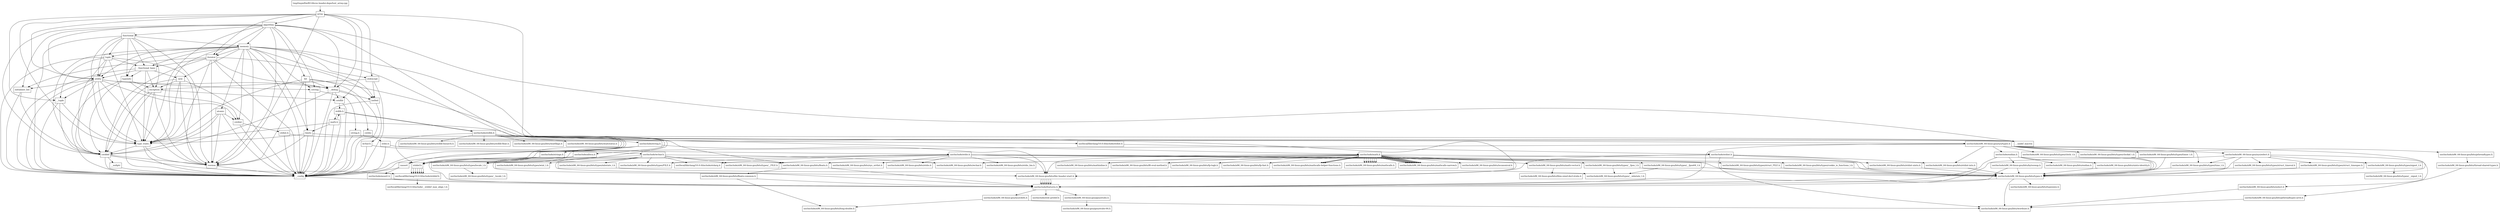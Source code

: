 digraph "dependencies" {
  header_1 [ shape="box", label="array"];
  header_0 [ shape="box", label="tmp/tmpw8iwRO.libcxx.header.deps/test_array.cpp"];
  header_2 [ shape="box", label="__config"];
  header_3 [ shape="box", label="usr/include/features.h"];
  header_4 [ shape="box", label="usr/include/stdc-predef.h"];
  header_5 [ shape="box", label="usr/include/x86_64-linux-gnu/sys/cdefs.h"];
  header_6 [ shape="box", label="usr/include/x86_64-linux-gnu/bits/wordsize.h"];
  header_7 [ shape="box", label="usr/include/x86_64-linux-gnu/bits/long-double.h"];
  header_8 [ shape="box", label="usr/include/x86_64-linux-gnu/gnu/stubs.h"];
  header_9 [ shape="box", label="usr/include/x86_64-linux-gnu/gnu/stubs-64.h"];
  header_11 [ shape="box", label="__tuple"];
  header_12 [ shape="box", label="cstddef"];
  header_13 [ shape="box", label="version"];
  header_14 [ shape="box", label="usr/local/lib/clang/10.0.0/include/stddef.h"];
  header_15 [ shape="box", label="usr/local/lib/clang/10.0.0/include/__stddef_max_align_t.h"];
  header_16 [ shape="box", label="__nullptr"];
  header_17 [ shape="box", label="type_traits"];
  header_18 [ shape="box", label="utility"];
  header_19 [ shape="box", label="initializer_list"];
  header_20 [ shape="box", label="cstring"];
  header_21 [ shape="box", label="string.h"];
  header_22 [ shape="box", label="usr/include/string.h"];
  header_23 [ shape="box", label="usr/include/x86_64-linux-gnu/bits/libc-header-start.h"];
  header_24 [ shape="box", label="stddef.h"];
  header_25 [ shape="box", label="usr/include/x86_64-linux-gnu/bits/types/locale_t.h"];
  header_26 [ shape="box", label="usr/include/x86_64-linux-gnu/bits/types/__locale_t.h"];
  header_27 [ shape="box", label="usr/include/strings.h"];
  header_28 [ shape="box", label="cstdint"];
  header_29 [ shape="box", label="stdint.h"];
  header_30 [ shape="box", label="usr/local/lib/clang/10.0.0/include/stdint.h"];
  header_31 [ shape="box", label="usr/include/stdint.h"];
  header_32 [ shape="box", label="usr/include/x86_64-linux-gnu/bits/types.h"];
  header_33 [ shape="box", label="usr/include/x86_64-linux-gnu/bits/typesizes.h"];
  header_34 [ shape="box", label="usr/include/x86_64-linux-gnu/bits/wchar.h"];
  header_35 [ shape="box", label="usr/include/x86_64-linux-gnu/bits/stdint-intn.h"];
  header_36 [ shape="box", label="usr/include/x86_64-linux-gnu/bits/stdint-uintn.h"];
  header_37 [ shape="box", label="__debug"];
  header_38 [ shape="box", label="iosfwd"];
  header_39 [ shape="box", label="wchar.h"];
  header_40 [ shape="box", label="usr/include/wchar.h"];
  header_41 [ shape="box", label="usr/include/x86_64-linux-gnu/bits/floatn.h"];
  header_42 [ shape="box", label="usr/include/x86_64-linux-gnu/bits/floatn-common.h"];
  header_43 [ shape="box", label="usr/local/lib/clang/10.0.0/include/stdarg.h"];
  header_44 [ shape="box", label="usr/include/x86_64-linux-gnu/bits/types/wint_t.h"];
  header_45 [ shape="box", label="usr/include/x86_64-linux-gnu/bits/types/mbstate_t.h"];
  header_46 [ shape="box", label="usr/include/x86_64-linux-gnu/bits/types/__mbstate_t.h"];
  header_47 [ shape="box", label="usr/include/x86_64-linux-gnu/bits/types/__FILE.h"];
  header_48 [ shape="box", label="usr/include/x86_64-linux-gnu/bits/types/FILE.h"];
  header_49 [ shape="box", label="cstdlib"];
  header_50 [ shape="box", label="stdlib.h"];
  header_51 [ shape="box", label="usr/include/stdlib.h"];
  header_52 [ shape="box", label="usr/include/x86_64-linux-gnu/bits/waitflags.h"];
  header_53 [ shape="box", label="usr/include/x86_64-linux-gnu/bits/waitstatus.h"];
  header_54 [ shape="box", label="usr/include/x86_64-linux-gnu/sys/types.h"];
  header_55 [ shape="box", label="usr/include/x86_64-linux-gnu/bits/types/clock_t.h"];
  header_56 [ shape="box", label="usr/include/x86_64-linux-gnu/bits/types/clockid_t.h"];
  header_57 [ shape="box", label="usr/include/x86_64-linux-gnu/bits/types/time_t.h"];
  header_58 [ shape="box", label="usr/include/x86_64-linux-gnu/bits/types/timer_t.h"];
  header_59 [ shape="box", label="usr/include/endian.h"];
  header_60 [ shape="box", label="usr/include/x86_64-linux-gnu/bits/endian.h"];
  header_61 [ shape="box", label="usr/include/x86_64-linux-gnu/bits/byteswap.h"];
  header_62 [ shape="box", label="usr/include/x86_64-linux-gnu/bits/uintn-identity.h"];
  header_63 [ shape="box", label="usr/include/x86_64-linux-gnu/sys/select.h"];
  header_64 [ shape="box", label="usr/include/x86_64-linux-gnu/bits/select.h"];
  header_65 [ shape="box", label="usr/include/x86_64-linux-gnu/bits/types/sigset_t.h"];
  header_66 [ shape="box", label="usr/include/x86_64-linux-gnu/bits/types/__sigset_t.h"];
  header_67 [ shape="box", label="usr/include/x86_64-linux-gnu/bits/types/struct_timeval.h"];
  header_68 [ shape="box", label="usr/include/x86_64-linux-gnu/bits/types/struct_timespec.h"];
  header_69 [ shape="box", label="usr/include/x86_64-linux-gnu/bits/pthreadtypes.h"];
  header_70 [ shape="box", label="usr/include/x86_64-linux-gnu/bits/thread-shared-types.h"];
  header_71 [ shape="box", label="usr/include/x86_64-linux-gnu/bits/pthreadtypes-arch.h"];
  header_72 [ shape="box", label="usr/include/alloca.h"];
  header_73 [ shape="box", label="usr/include/x86_64-linux-gnu/bits/stdlib-bsearch.h"];
  header_74 [ shape="box", label="usr/include/x86_64-linux-gnu/bits/stdlib-float.h"];
  header_75 [ shape="box", label="math.h"];
  header_76 [ shape="box", label="usr/include/math.h"];
  header_77 [ shape="box", label="usr/include/x86_64-linux-gnu/bits/math-vector.h"];
  header_78 [ shape="box", label="usr/include/x86_64-linux-gnu/bits/libm-simd-decl-stubs.h"];
  header_79 [ shape="box", label="usr/include/x86_64-linux-gnu/bits/flt-eval-method.h"];
  header_80 [ shape="box", label="usr/include/x86_64-linux-gnu/bits/fp-logb.h"];
  header_81 [ shape="box", label="usr/include/x86_64-linux-gnu/bits/fp-fast.h"];
  header_82 [ shape="box", label="usr/include/x86_64-linux-gnu/bits/mathcalls-helper-functions.h"];
  header_83 [ shape="box", label="usr/include/x86_64-linux-gnu/bits/mathcalls.h"];
  header_84 [ shape="box", label="usr/include/x86_64-linux-gnu/bits/mathcalls-narrow.h"];
  header_85 [ shape="box", label="usr/include/x86_64-linux-gnu/bits/iscanonical.h"];
  header_86 [ shape="box", label="usr/include/x86_64-linux-gnu/bits/mathinline.h"];
  header_87 [ shape="box", label="limits"];
  header_88 [ shape="box", label="__undef_macros"];
  header_89 [ shape="box", label="cstdio"];
  header_90 [ shape="box", label="stdio.h"];
  header_91 [ shape="box", label="usr/include/stdio.h"];
  header_92 [ shape="box", label="usr/include/x86_64-linux-gnu/bits/types/__fpos_t.h"];
  header_93 [ shape="box", label="usr/include/x86_64-linux-gnu/bits/types/__fpos64_t.h"];
  header_94 [ shape="box", label="usr/include/x86_64-linux-gnu/bits/types/struct_FILE.h"];
  header_95 [ shape="box", label="usr/include/x86_64-linux-gnu/bits/types/cookie_io_functions_t.h"];
  header_96 [ shape="box", label="usr/include/x86_64-linux-gnu/bits/stdio_lim.h"];
  header_97 [ shape="box", label="usr/include/x86_64-linux-gnu/bits/sys_errlist.h"];
  header_98 [ shape="box", label="usr/include/x86_64-linux-gnu/bits/stdio.h"];
  header_99 [ shape="box", label="iterator"];
  header_100 [ shape="box", label="__functional_base"];
  header_101 [ shape="box", label="typeinfo"];
  header_102 [ shape="box", label="exception"];
  header_103 [ shape="box", label="new"];
  header_104 [ shape="box", label="algorithm"];
  header_105 [ shape="box", label="memory"];
  header_106 [ shape="box", label="tuple"];
  header_107 [ shape="box", label="stdexcept"];
  header_108 [ shape="box", label="cassert"];
  header_109 [ shape="box", label="usr/include/assert.h"];
  header_110 [ shape="box", label="atomic"];
  header_111 [ shape="box", label="functional"];
  header_112 [ shape="box", label="bit"];
  header_54 -> header_3;
  header_54 -> header_32;
  header_54 -> header_55;
  header_54 -> header_56;
  header_54 -> header_57;
  header_54 -> header_58;
  header_54 -> header_24;
  header_54 -> header_35;
  header_54 -> header_59;
  header_54 -> header_63;
  header_54 -> header_69;
  header_90 -> header_2;
  header_90 -> header_91;
  header_92 -> header_32;
  header_92 -> header_46;
  header_41 -> header_3;
  header_41 -> header_42;
  header_16 -> header_2;
  header_1 -> header_2;
  header_1 -> header_11;
  header_1 -> header_17;
  header_1 -> header_18;
  header_1 -> header_99;
  header_1 -> header_104;
  header_1 -> header_107;
  header_1 -> header_49;
  header_1 -> header_13;
  header_1 -> header_37;
  header_27 -> header_3;
  header_27 -> header_24;
  header_27 -> header_25;
  header_110 -> header_2;
  header_110 -> header_12;
  header_110 -> header_28;
  header_110 -> header_17;
  header_110 -> header_13;
  header_14 -> header_15;
  header_61 -> header_3;
  header_61 -> header_32;
  header_101 -> header_2;
  header_101 -> header_102;
  header_101 -> header_12;
  header_101 -> header_28;
  header_109 -> header_3;
  header_32 -> header_3;
  header_32 -> header_6;
  header_32 -> header_33;
  header_99 -> header_2;
  header_99 -> header_38;
  header_99 -> header_100;
  header_99 -> header_17;
  header_99 -> header_12;
  header_99 -> header_19;
  header_99 -> header_13;
  header_99 -> header_37;
  header_64 -> header_6;
  header_91 -> header_23;
  header_91 -> header_24;
  header_91 -> header_43;
  header_91 -> header_32;
  header_91 -> header_92;
  header_91 -> header_93;
  header_91 -> header_47;
  header_91 -> header_48;
  header_91 -> header_94;
  header_91 -> header_95;
  header_91 -> header_96;
  header_91 -> header_97;
  header_91 -> header_98;
  header_69 -> header_70;
  header_63 -> header_3;
  header_63 -> header_32;
  header_63 -> header_64;
  header_63 -> header_65;
  header_63 -> header_57;
  header_63 -> header_67;
  header_63 -> header_68;
  header_50 -> header_2;
  header_50 -> header_51;
  header_50 -> header_75;
  header_50 -> header_51;
  header_112 -> header_2;
  header_112 -> header_87;
  header_112 -> header_17;
  header_112 -> header_13;
  header_112 -> header_37;
  header_112 -> header_88;
  header_75 -> header_2;
  header_75 -> header_50;
  header_75 -> header_76;
  header_75 -> header_17;
  header_75 -> header_87;
  header_20 -> header_2;
  header_20 -> header_21;
  header_55 -> header_32;
  header_57 -> header_32;
  header_87 -> header_2;
  header_87 -> header_17;
  header_87 -> header_88;
  header_87 -> header_13;
  header_25 -> header_26;
  header_51 -> header_23;
  header_51 -> header_24;
  header_51 -> header_52;
  header_51 -> header_53;
  header_51 -> header_41;
  header_51 -> header_25;
  header_51 -> header_54;
  header_51 -> header_72;
  header_51 -> header_73;
  header_51 -> header_74;
  header_95 -> header_32;
  header_103 -> header_2;
  header_103 -> header_102;
  header_103 -> header_17;
  header_103 -> header_12;
  header_103 -> header_13;
  header_89 -> header_2;
  header_89 -> header_90;
  header_67 -> header_32;
  header_111 -> header_2;
  header_111 -> header_17;
  header_111 -> header_101;
  header_111 -> header_102;
  header_111 -> header_105;
  header_111 -> header_106;
  header_111 -> header_18;
  header_111 -> header_13;
  header_111 -> header_100;
  header_59 -> header_3;
  header_59 -> header_60;
  header_59 -> header_61;
  header_59 -> header_62;
  header_93 -> header_32;
  header_93 -> header_46;
  header_39 -> header_2;
  header_39 -> header_40;
  header_77 -> header_78;
  header_56 -> header_32;
  header_100 -> header_2;
  header_100 -> header_17;
  header_100 -> header_101;
  header_100 -> header_102;
  header_100 -> header_103;
  header_100 -> header_18;
  header_13 -> header_2;
  header_108 -> header_2;
  header_108 -> header_109;
  header_28 -> header_2;
  header_28 -> header_29;
  header_94 -> header_32;
  header_76 -> header_23;
  header_76 -> header_32;
  header_76 -> header_77;
  header_76 -> header_41;
  header_76 -> header_79;
  header_76 -> header_80;
  header_76 -> header_81;
  header_76 -> header_82;
  header_76 -> header_83;
  header_76 -> header_82;
  header_76 -> header_83;
  header_76 -> header_82;
  header_76 -> header_83;
  header_76 -> header_83;
  header_76 -> header_83;
  header_76 -> header_83;
  header_76 -> header_83;
  header_76 -> header_84;
  header_76 -> header_84;
  header_76 -> header_84;
  header_76 -> header_84;
  header_76 -> header_84;
  header_76 -> header_84;
  header_76 -> header_84;
  header_76 -> header_84;
  header_76 -> header_84;
  header_76 -> header_85;
  header_76 -> header_86;
  header_71 -> header_6;
  header_22 -> header_23;
  header_22 -> header_24;
  header_22 -> header_25;
  header_22 -> header_27;
  header_30 -> header_31;
  header_45 -> header_46;
  header_31 -> header_23;
  header_31 -> header_32;
  header_31 -> header_34;
  header_31 -> header_6;
  header_31 -> header_35;
  header_31 -> header_36;
  header_58 -> header_32;
  header_68 -> header_32;
  header_5 -> header_6;
  header_5 -> header_7;
  header_18 -> header_2;
  header_18 -> header_11;
  header_18 -> header_17;
  header_18 -> header_19;
  header_18 -> header_12;
  header_18 -> header_20;
  header_18 -> header_28;
  header_18 -> header_13;
  header_18 -> header_37;
  header_2 -> header_3;
  header_42 -> header_3;
  header_42 -> header_7;
  header_62 -> header_32;
  header_12 -> header_2;
  header_12 -> header_13;
  header_12 -> header_14;
  header_12 -> header_16;
  header_102 -> header_2;
  header_102 -> header_12;
  header_102 -> header_49;
  header_102 -> header_17;
  header_102 -> header_13;
  header_104 -> header_2;
  header_104 -> header_19;
  header_104 -> header_17;
  header_104 -> header_20;
  header_104 -> header_18;
  header_104 -> header_105;
  header_104 -> header_111;
  header_104 -> header_99;
  header_104 -> header_12;
  header_104 -> header_112;
  header_104 -> header_13;
  header_104 -> header_37;
  header_104 -> header_88;
  header_3 -> header_4;
  header_3 -> header_5;
  header_3 -> header_8;
  header_105 -> header_2;
  header_105 -> header_17;
  header_105 -> header_101;
  header_105 -> header_12;
  header_105 -> header_28;
  header_105 -> header_103;
  header_105 -> header_18;
  header_105 -> header_87;
  header_105 -> header_99;
  header_105 -> header_100;
  header_105 -> header_38;
  header_105 -> header_106;
  header_105 -> header_107;
  header_105 -> header_20;
  header_105 -> header_108;
  header_105 -> header_110;
  header_105 -> header_13;
  header_105 -> header_88;
  header_29 -> header_2;
  header_29 -> header_30;
  header_23 -> header_3;
  header_23 -> header_3;
  header_23 -> header_3;
  header_23 -> header_3;
  header_23 -> header_3;
  header_23 -> header_3;
  header_24 -> header_14;
  header_24 -> header_14;
  header_24 -> header_14;
  header_24 -> header_14;
  header_24 -> header_14;
  header_24 -> header_14;
  header_24 -> header_14;
  header_107 -> header_2;
  header_107 -> header_102;
  header_107 -> header_38;
  header_40 -> header_23;
  header_40 -> header_41;
  header_40 -> header_24;
  header_40 -> header_43;
  header_40 -> header_34;
  header_40 -> header_44;
  header_40 -> header_45;
  header_40 -> header_47;
  header_40 -> header_48;
  header_40 -> header_25;
  header_35 -> header_32;
  header_8 -> header_9;
  header_37 -> header_2;
  header_37 -> header_38;
  header_37 -> header_49;
  header_37 -> header_89;
  header_37 -> header_12;
  header_65 -> header_66;
  header_72 -> header_3;
  header_72 -> header_24;
  header_49 -> header_2;
  header_49 -> header_50;
  header_106 -> header_2;
  header_106 -> header_11;
  header_106 -> header_12;
  header_106 -> header_17;
  header_106 -> header_100;
  header_106 -> header_18;
  header_106 -> header_13;
  header_70 -> header_71;
  header_0 -> header_1;
  header_19 -> header_2;
  header_19 -> header_12;
  header_38 -> header_2;
  header_38 -> header_39;
  header_36 -> header_32;
  header_21 -> header_2;
  header_21 -> header_22;
  header_11 -> header_2;
  header_11 -> header_12;
  header_11 -> header_17;
  header_17 -> header_2;
  header_17 -> header_12;
  header_17 -> header_13;
}
